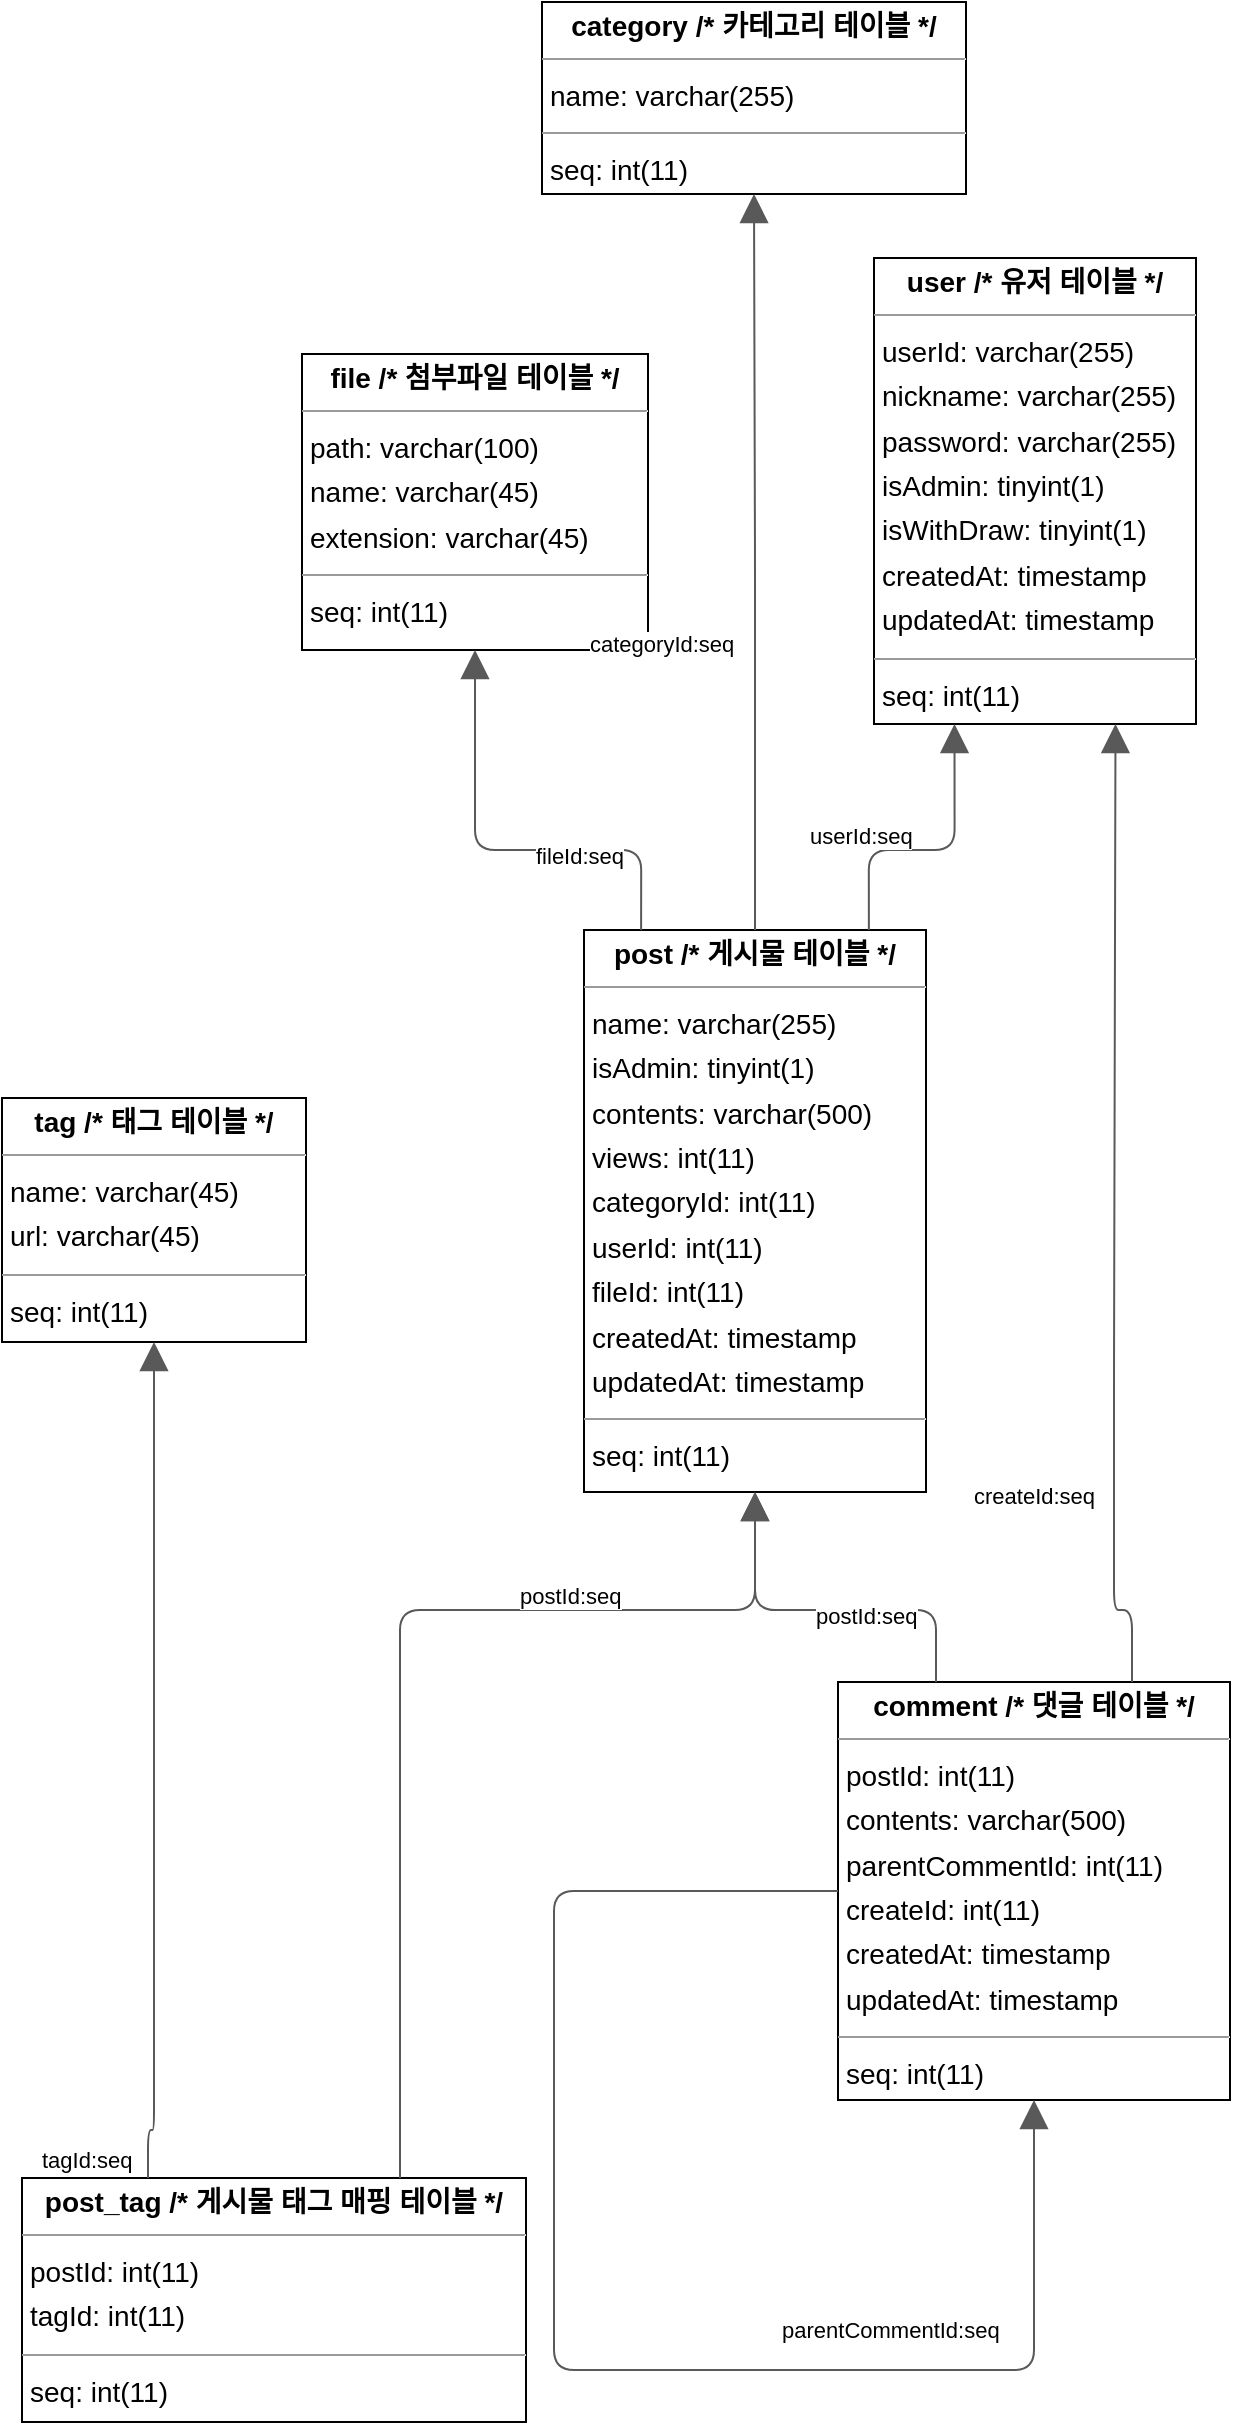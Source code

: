<mxGraphModel dx="0" dy="0" grid="1" gridSize="10" guides="1" tooltips="1" connect="1" arrows="1" fold="1" page="0" pageScale="1" background="none" math="0" shadow="0">
  <root>
    <mxCell id="0" />
    <mxCell id="1" parent="0" />
    <mxCell id="node3" parent="1" vertex="1" value="&lt;p style=&quot;margin:0px;margin-top:4px;text-align:center;&quot;&gt;&lt;b&gt;category  /* 카테고리 테이블 */&lt;/b&gt;&lt;/p&gt;&lt;hr size=&quot;1&quot;/&gt;&lt;p style=&quot;margin:0 0 0 4px;line-height:1.6;&quot;&gt; name: varchar(255)&lt;/p&gt;&lt;hr size=&quot;1&quot;/&gt;&lt;p style=&quot;margin:0 0 0 4px;line-height:1.6;&quot;&gt; seq: int(11)&lt;/p&gt;" style="verticalAlign=top;align=left;overflow=fill;fontSize=14;fontFamily=Helvetica;html=1;rounded=0;shadow=0;comic=0;labelBackgroundColor=none;strokeWidth=1;">
      <mxGeometry x="144" y="-140" width="212" height="96" as="geometry" />
    </mxCell>
    <mxCell id="node6" parent="1" vertex="1" value="&lt;p style=&quot;margin:0px;margin-top:4px;text-align:center;&quot;&gt;&lt;b&gt;comment  /* 댓글 테이블 */&lt;/b&gt;&lt;/p&gt;&lt;hr size=&quot;1&quot;/&gt;&lt;p style=&quot;margin:0 0 0 4px;line-height:1.6;&quot;&gt; postId: int(11)&lt;br/&gt; contents: varchar(500)&lt;br/&gt; parentCommentId: int(11)&lt;br/&gt; createId: int(11)&lt;br/&gt; createdAt: timestamp&lt;br/&gt; updatedAt: timestamp&lt;/p&gt;&lt;hr size=&quot;1&quot;/&gt;&lt;p style=&quot;margin:0 0 0 4px;line-height:1.6;&quot;&gt; seq: int(11)&lt;/p&gt;" style="verticalAlign=top;align=left;overflow=fill;fontSize=14;fontFamily=Helvetica;html=1;rounded=0;shadow=0;comic=0;labelBackgroundColor=none;strokeWidth=1;">
      <mxGeometry x="292" y="700" width="196" height="209" as="geometry" />
    </mxCell>
    <mxCell id="node2" parent="1" vertex="1" value="&lt;p style=&quot;margin:0px;margin-top:4px;text-align:center;&quot;&gt;&lt;b&gt;file  /* 첨부파일 테이블 */&lt;/b&gt;&lt;/p&gt;&lt;hr size=&quot;1&quot;/&gt;&lt;p style=&quot;margin:0 0 0 4px;line-height:1.6;&quot;&gt; path: varchar(100)&lt;br/&gt; name: varchar(45)&lt;br/&gt; extension: varchar(45)&lt;/p&gt;&lt;hr size=&quot;1&quot;/&gt;&lt;p style=&quot;margin:0 0 0 4px;line-height:1.6;&quot;&gt; seq: int(11)&lt;/p&gt;" style="verticalAlign=top;align=left;overflow=fill;fontSize=14;fontFamily=Helvetica;html=1;rounded=0;shadow=0;comic=0;labelBackgroundColor=none;strokeWidth=1;">
      <mxGeometry x="24" y="36" width="173" height="148" as="geometry" />
    </mxCell>
    <mxCell id="node4" parent="1" vertex="1" value="&lt;p style=&quot;margin:0px;margin-top:4px;text-align:center;&quot;&gt;&lt;b&gt;post  /* 게시물 테이블 */&lt;/b&gt;&lt;/p&gt;&lt;hr size=&quot;1&quot;/&gt;&lt;p style=&quot;margin:0 0 0 4px;line-height:1.6;&quot;&gt; name: varchar(255)&lt;br/&gt; isAdmin: tinyint(1)&lt;br/&gt; contents: varchar(500)&lt;br/&gt; views: int(11)&lt;br/&gt; categoryId: int(11)&lt;br/&gt; userId: int(11)&lt;br/&gt; fileId: int(11)&lt;br/&gt; createdAt: timestamp&lt;br/&gt; updatedAt: timestamp&lt;/p&gt;&lt;hr size=&quot;1&quot;/&gt;&lt;p style=&quot;margin:0 0 0 4px;line-height:1.6;&quot;&gt; seq: int(11)&lt;/p&gt;" style="verticalAlign=top;align=left;overflow=fill;fontSize=14;fontFamily=Helvetica;html=1;rounded=0;shadow=0;comic=0;labelBackgroundColor=none;strokeWidth=1;">
      <mxGeometry x="165" y="324" width="171" height="281" as="geometry" />
    </mxCell>
    <mxCell id="node1" parent="1" vertex="1" value="&lt;p style=&quot;margin:0px;margin-top:4px;text-align:center;&quot;&gt;&lt;b&gt;post_tag  /* 게시물 태그 매핑 테이블 */&lt;/b&gt;&lt;/p&gt;&lt;hr size=&quot;1&quot;/&gt;&lt;p style=&quot;margin:0 0 0 4px;line-height:1.6;&quot;&gt; postId: int(11)&lt;br/&gt; tagId: int(11)&lt;/p&gt;&lt;hr size=&quot;1&quot;/&gt;&lt;p style=&quot;margin:0 0 0 4px;line-height:1.6;&quot;&gt; seq: int(11)&lt;/p&gt;" style="verticalAlign=top;align=left;overflow=fill;fontSize=14;fontFamily=Helvetica;html=1;rounded=0;shadow=0;comic=0;labelBackgroundColor=none;strokeWidth=1;">
      <mxGeometry x="-116" y="948" width="252" height="122" as="geometry" />
    </mxCell>
    <mxCell id="node0" parent="1" vertex="1" value="&lt;p style=&quot;margin:0px;margin-top:4px;text-align:center;&quot;&gt;&lt;b&gt;tag  /* 태그 테이블 */&lt;/b&gt;&lt;/p&gt;&lt;hr size=&quot;1&quot;/&gt;&lt;p style=&quot;margin:0 0 0 4px;line-height:1.6;&quot;&gt; name: varchar(45)&lt;br/&gt; url: varchar(45)&lt;/p&gt;&lt;hr size=&quot;1&quot;/&gt;&lt;p style=&quot;margin:0 0 0 4px;line-height:1.6;&quot;&gt; seq: int(11)&lt;/p&gt;" style="verticalAlign=top;align=left;overflow=fill;fontSize=14;fontFamily=Helvetica;html=1;rounded=0;shadow=0;comic=0;labelBackgroundColor=none;strokeWidth=1;">
      <mxGeometry x="-126" y="408" width="152" height="122" as="geometry" />
    </mxCell>
    <mxCell id="node5" parent="1" vertex="1" value="&lt;p style=&quot;margin:0px;margin-top:4px;text-align:center;&quot;&gt;&lt;b&gt;user  /* 유저 테이블 */&lt;/b&gt;&lt;/p&gt;&lt;hr size=&quot;1&quot;/&gt;&lt;p style=&quot;margin:0 0 0 4px;line-height:1.6;&quot;&gt; userId: varchar(255)&lt;br/&gt; nickname: varchar(255)&lt;br/&gt; password: varchar(255)&lt;br/&gt; isAdmin: tinyint(1)&lt;br/&gt; isWithDraw: tinyint(1)&lt;br/&gt; createdAt: timestamp&lt;br/&gt; updatedAt: timestamp&lt;/p&gt;&lt;hr size=&quot;1&quot;/&gt;&lt;p style=&quot;margin:0 0 0 4px;line-height:1.6;&quot;&gt; seq: int(11)&lt;/p&gt;" style="verticalAlign=top;align=left;overflow=fill;fontSize=14;fontFamily=Helvetica;html=1;rounded=0;shadow=0;comic=0;labelBackgroundColor=none;strokeWidth=1;">
      <mxGeometry x="310" y="-12" width="161" height="233" as="geometry" />
    </mxCell>
    <mxCell id="edge6" edge="1" value="" parent="1" source="node6" target="node6" style="html=1;rounded=1;edgeStyle=orthogonalEdgeStyle;dashed=0;startArrow=none;endArrow=block;endSize=12;strokeColor=#595959;exitX=0.000;exitY=0.500;exitDx=0;exitDy=0;entryX=0.500;entryY=1.000;entryDx=0;entryDy=0;">
      <mxGeometry width="50" height="50" relative="1" as="geometry">
        <Array as="points">
          <mxPoint x="150" y="804" />
          <mxPoint x="150" y="1044" />
          <mxPoint x="390" y="1044" />
        </Array>
      </mxGeometry>
    </mxCell>
    <mxCell id="label38" parent="edge6" vertex="1" connectable="0" value="parentCommentId:seq" style="edgeLabel;resizable=0;html=1;align=left;verticalAlign=top;strokeColor=default;">
      <mxGeometry x="262" y="1011" as="geometry" />
    </mxCell>
    <mxCell id="edge0" edge="1" value="" parent="1" source="node6" target="node4" style="html=1;rounded=1;edgeStyle=orthogonalEdgeStyle;dashed=0;startArrow=none;endArrow=block;endSize=12;strokeColor=#595959;exitX=0.250;exitY=0.000;exitDx=0;exitDy=0;entryX=0.500;entryY=1.000;entryDx=0;entryDy=0;">
      <mxGeometry width="50" height="50" relative="1" as="geometry">
        <Array as="points">
          <mxPoint x="341" y="664" />
          <mxPoint x="250" y="664" />
        </Array>
      </mxGeometry>
    </mxCell>
    <mxCell id="label2" parent="edge0" vertex="1" connectable="0" value="postId:seq" style="edgeLabel;resizable=0;html=1;align=left;verticalAlign=top;strokeColor=default;">
      <mxGeometry x="279" y="654" as="geometry" />
    </mxCell>
    <mxCell id="edge4" edge="1" value="" parent="1" source="node6" target="node5" style="html=1;rounded=1;edgeStyle=orthogonalEdgeStyle;dashed=0;startArrow=none;endArrow=block;endSize=12;strokeColor=#595959;exitX=0.750;exitY=0.000;exitDx=0;exitDy=0;entryX=0.750;entryY=1.000;entryDx=0;entryDy=0;">
      <mxGeometry width="50" height="50" relative="1" as="geometry">
        <Array as="points">
          <mxPoint x="439" y="664" />
          <mxPoint x="430" y="664" />
          <mxPoint x="430" y="544" />
          <mxPoint x="430" y="544" />
        </Array>
      </mxGeometry>
    </mxCell>
    <mxCell id="label26" parent="edge4" vertex="1" connectable="0" value="createId:seq" style="edgeLabel;resizable=0;html=1;align=left;verticalAlign=top;strokeColor=default;">
      <mxGeometry x="358" y="594" as="geometry" />
    </mxCell>
    <mxCell id="edge5" edge="1" value="" parent="1" source="node4" target="node3" style="html=1;rounded=1;edgeStyle=orthogonalEdgeStyle;dashed=0;startArrow=none;endArrow=block;endSize=12;strokeColor=#595959;exitX=0.500;exitY=0.000;exitDx=0;exitDy=0;entryX=0.500;entryY=1.001;entryDx=0;entryDy=0;">
      <mxGeometry width="50" height="50" relative="1" as="geometry">
        <Array as="points" />
      </mxGeometry>
    </mxCell>
    <mxCell id="label32" parent="edge5" vertex="1" connectable="0" value="categoryId:seq" style="edgeLabel;resizable=0;html=1;align=left;verticalAlign=top;strokeColor=default;">
      <mxGeometry x="166" y="168" as="geometry" />
    </mxCell>
    <mxCell id="edge2" edge="1" value="" parent="1" source="node4" target="node2" style="html=1;rounded=1;edgeStyle=orthogonalEdgeStyle;dashed=0;startArrow=none;endArrow=block;endSize=12;strokeColor=#595959;exitX=0.167;exitY=0.000;exitDx=0;exitDy=0;entryX=0.500;entryY=1.000;entryDx=0;entryDy=0;">
      <mxGeometry width="50" height="50" relative="1" as="geometry">
        <Array as="points">
          <mxPoint x="193" y="284" />
          <mxPoint x="110" y="284" />
        </Array>
      </mxGeometry>
    </mxCell>
    <mxCell id="label14" parent="edge2" vertex="1" connectable="0" value="fileId:seq" style="edgeLabel;resizable=0;html=1;align=left;verticalAlign=top;strokeColor=default;">
      <mxGeometry x="139" y="274" as="geometry" />
    </mxCell>
    <mxCell id="edge3" edge="1" value="" parent="1" source="node4" target="node5" style="html=1;rounded=1;edgeStyle=orthogonalEdgeStyle;dashed=0;startArrow=none;endArrow=block;endSize=12;strokeColor=#595959;exitX=0.833;exitY=0.000;exitDx=0;exitDy=0;entryX=0.250;entryY=1.000;entryDx=0;entryDy=0;">
      <mxGeometry width="50" height="50" relative="1" as="geometry">
        <Array as="points">
          <mxPoint x="307" y="284" />
          <mxPoint x="350" y="284" />
        </Array>
      </mxGeometry>
    </mxCell>
    <mxCell id="label20" parent="edge3" vertex="1" connectable="0" value="userId:seq" style="edgeLabel;resizable=0;html=1;align=left;verticalAlign=top;strokeColor=default;">
      <mxGeometry x="276" y="264" as="geometry" />
    </mxCell>
    <mxCell id="edge1" edge="1" value="" parent="1" source="node1" target="node4" style="html=1;rounded=1;edgeStyle=orthogonalEdgeStyle;dashed=0;startArrow=none;endArrow=block;endSize=12;strokeColor=#595959;exitX=0.750;exitY=0.000;exitDx=0;exitDy=0;entryX=0.500;entryY=1.000;entryDx=0;entryDy=0;">
      <mxGeometry width="50" height="50" relative="1" as="geometry">
        <Array as="points">
          <mxPoint x="73" y="664" />
          <mxPoint x="250" y="664" />
        </Array>
      </mxGeometry>
    </mxCell>
    <mxCell id="label8" parent="edge1" vertex="1" connectable="0" value="postId:seq" style="edgeLabel;resizable=0;html=1;align=left;verticalAlign=top;strokeColor=default;">
      <mxGeometry x="131" y="644" as="geometry" />
    </mxCell>
    <mxCell id="edge7" edge="1" value="" parent="1" source="node1" target="node0" style="html=1;rounded=1;edgeStyle=orthogonalEdgeStyle;dashed=0;startArrow=none;endArrow=block;endSize=12;strokeColor=#595959;exitX=0.250;exitY=0.000;exitDx=0;exitDy=0;entryX=0.500;entryY=1.000;entryDx=0;entryDy=0;">
      <mxGeometry width="50" height="50" relative="1" as="geometry">
        <Array as="points">
          <mxPoint x="-53" y="924" />
          <mxPoint x="-50" y="924" />
        </Array>
      </mxGeometry>
    </mxCell>
    <mxCell id="label44" parent="edge7" vertex="1" connectable="0" value="tagId:seq" style="edgeLabel;resizable=0;html=1;align=left;verticalAlign=top;strokeColor=default;">
      <mxGeometry x="-108" y="926" as="geometry" />
    </mxCell>
  </root>
</mxGraphModel>